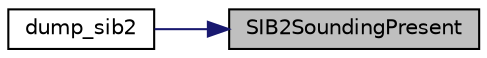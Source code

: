 digraph "SIB2SoundingPresent"
{
 // LATEX_PDF_SIZE
  edge [fontname="Helvetica",fontsize="10",labelfontname="Helvetica",labelfontsize="10"];
  node [fontname="Helvetica",fontsize="10",shape=record];
  rankdir="RL";
  Node1 [label="SIB2SoundingPresent",height=0.2,width=0.4,color="black", fillcolor="grey75", style="filled", fontcolor="black",tooltip=" "];
  Node1 -> Node2 [dir="back",color="midnightblue",fontsize="10",style="solid",fontname="Helvetica"];
  Node2 [label="dump_sib2",height=0.2,width=0.4,color="black", fillcolor="white", style="filled",URL="$rrc__UE_8c.html#a76b94a922ebce178714c54f29c1dabc6",tooltip=" "];
}
